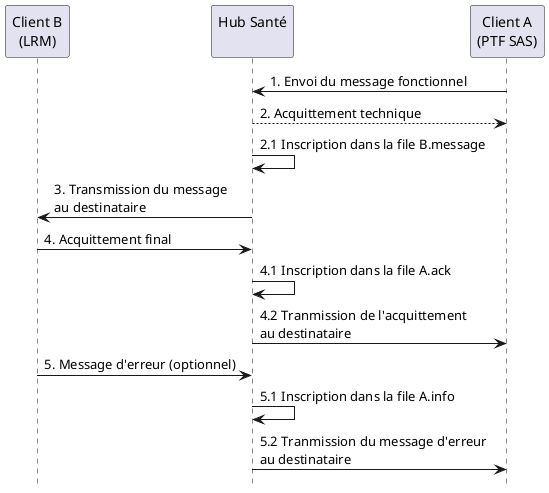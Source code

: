 

@startuml

hide footbox

participant "Client B\n(LRM)" as LRM
participant "Hub Santé\n" as Hub
participant "Client A\n(PTF SAS)" as PTF

PTF -> Hub : 1. Envoi du message fonctionnel
Hub --> PTF : 2. Acquittement technique
Hub -> Hub : 2.1 Inscription dans la file B.message
Hub -> LRM : 3. Transmission du message \nau destinataire
LRM -> Hub : 4. Acquittement final
Hub -> Hub : 4.1 Inscription dans la file A.ack
Hub -> PTF : 4.2 Tranmission de l'acquittement \nau destinataire
LRM -> Hub : 5. Message d'erreur (optionnel)
Hub -> Hub : 5.1 Inscription dans la file A.info
Hub -> PTF : 5.2 Tranmission du message d'erreur \nau destinataire

@enduml